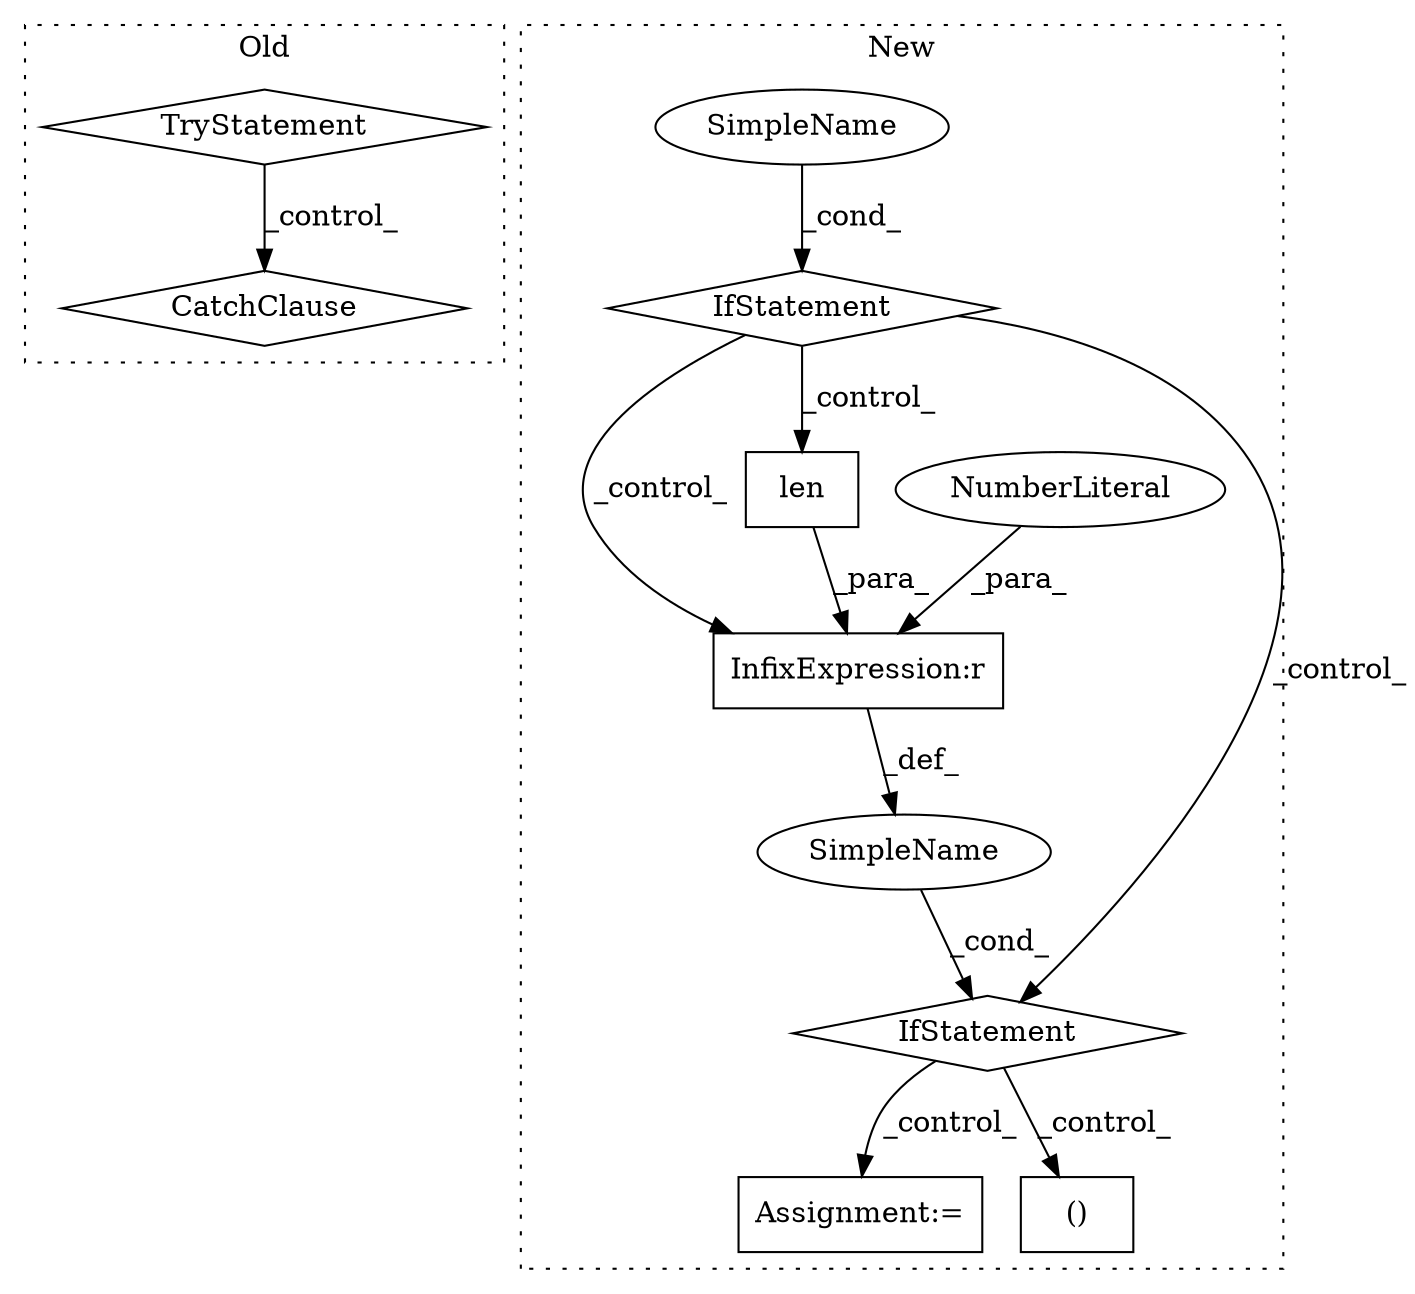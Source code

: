 digraph G {
subgraph cluster0 {
1 [label="TryStatement" a="54" s="2053" l="4" shape="diamond"];
3 [label="CatchClause" a="12" s="2121,2155" l="11,2" shape="diamond"];
label = "Old";
style="dotted";
}
subgraph cluster1 {
2 [label="len" a="32" s="2081,2086" l="4,1" shape="box"];
4 [label="InfixExpression:r" a="27" s="2087" l="4" shape="box"];
5 [label="NumberLiteral" a="34" s="2091" l="1" shape="ellipse"];
6 [label="IfStatement" a="25" s="2053,2237" l="4,2" shape="diamond"];
7 [label="Assignment:=" a="7" s="2456" l="17" shape="box"];
8 [label="SimpleName" a="42" s="" l="" shape="ellipse"];
9 [label="SimpleName" a="42" s="" l="" shape="ellipse"];
10 [label="IfStatement" a="25" s="1969,1990" l="4,2" shape="diamond"];
11 [label="()" a="106" s="2367" l="29" shape="box"];
label = "New";
style="dotted";
}
1 -> 3 [label="_control_"];
2 -> 4 [label="_para_"];
4 -> 8 [label="_def_"];
5 -> 4 [label="_para_"];
6 -> 11 [label="_control_"];
6 -> 7 [label="_control_"];
8 -> 6 [label="_cond_"];
9 -> 10 [label="_cond_"];
10 -> 4 [label="_control_"];
10 -> 6 [label="_control_"];
10 -> 2 [label="_control_"];
}